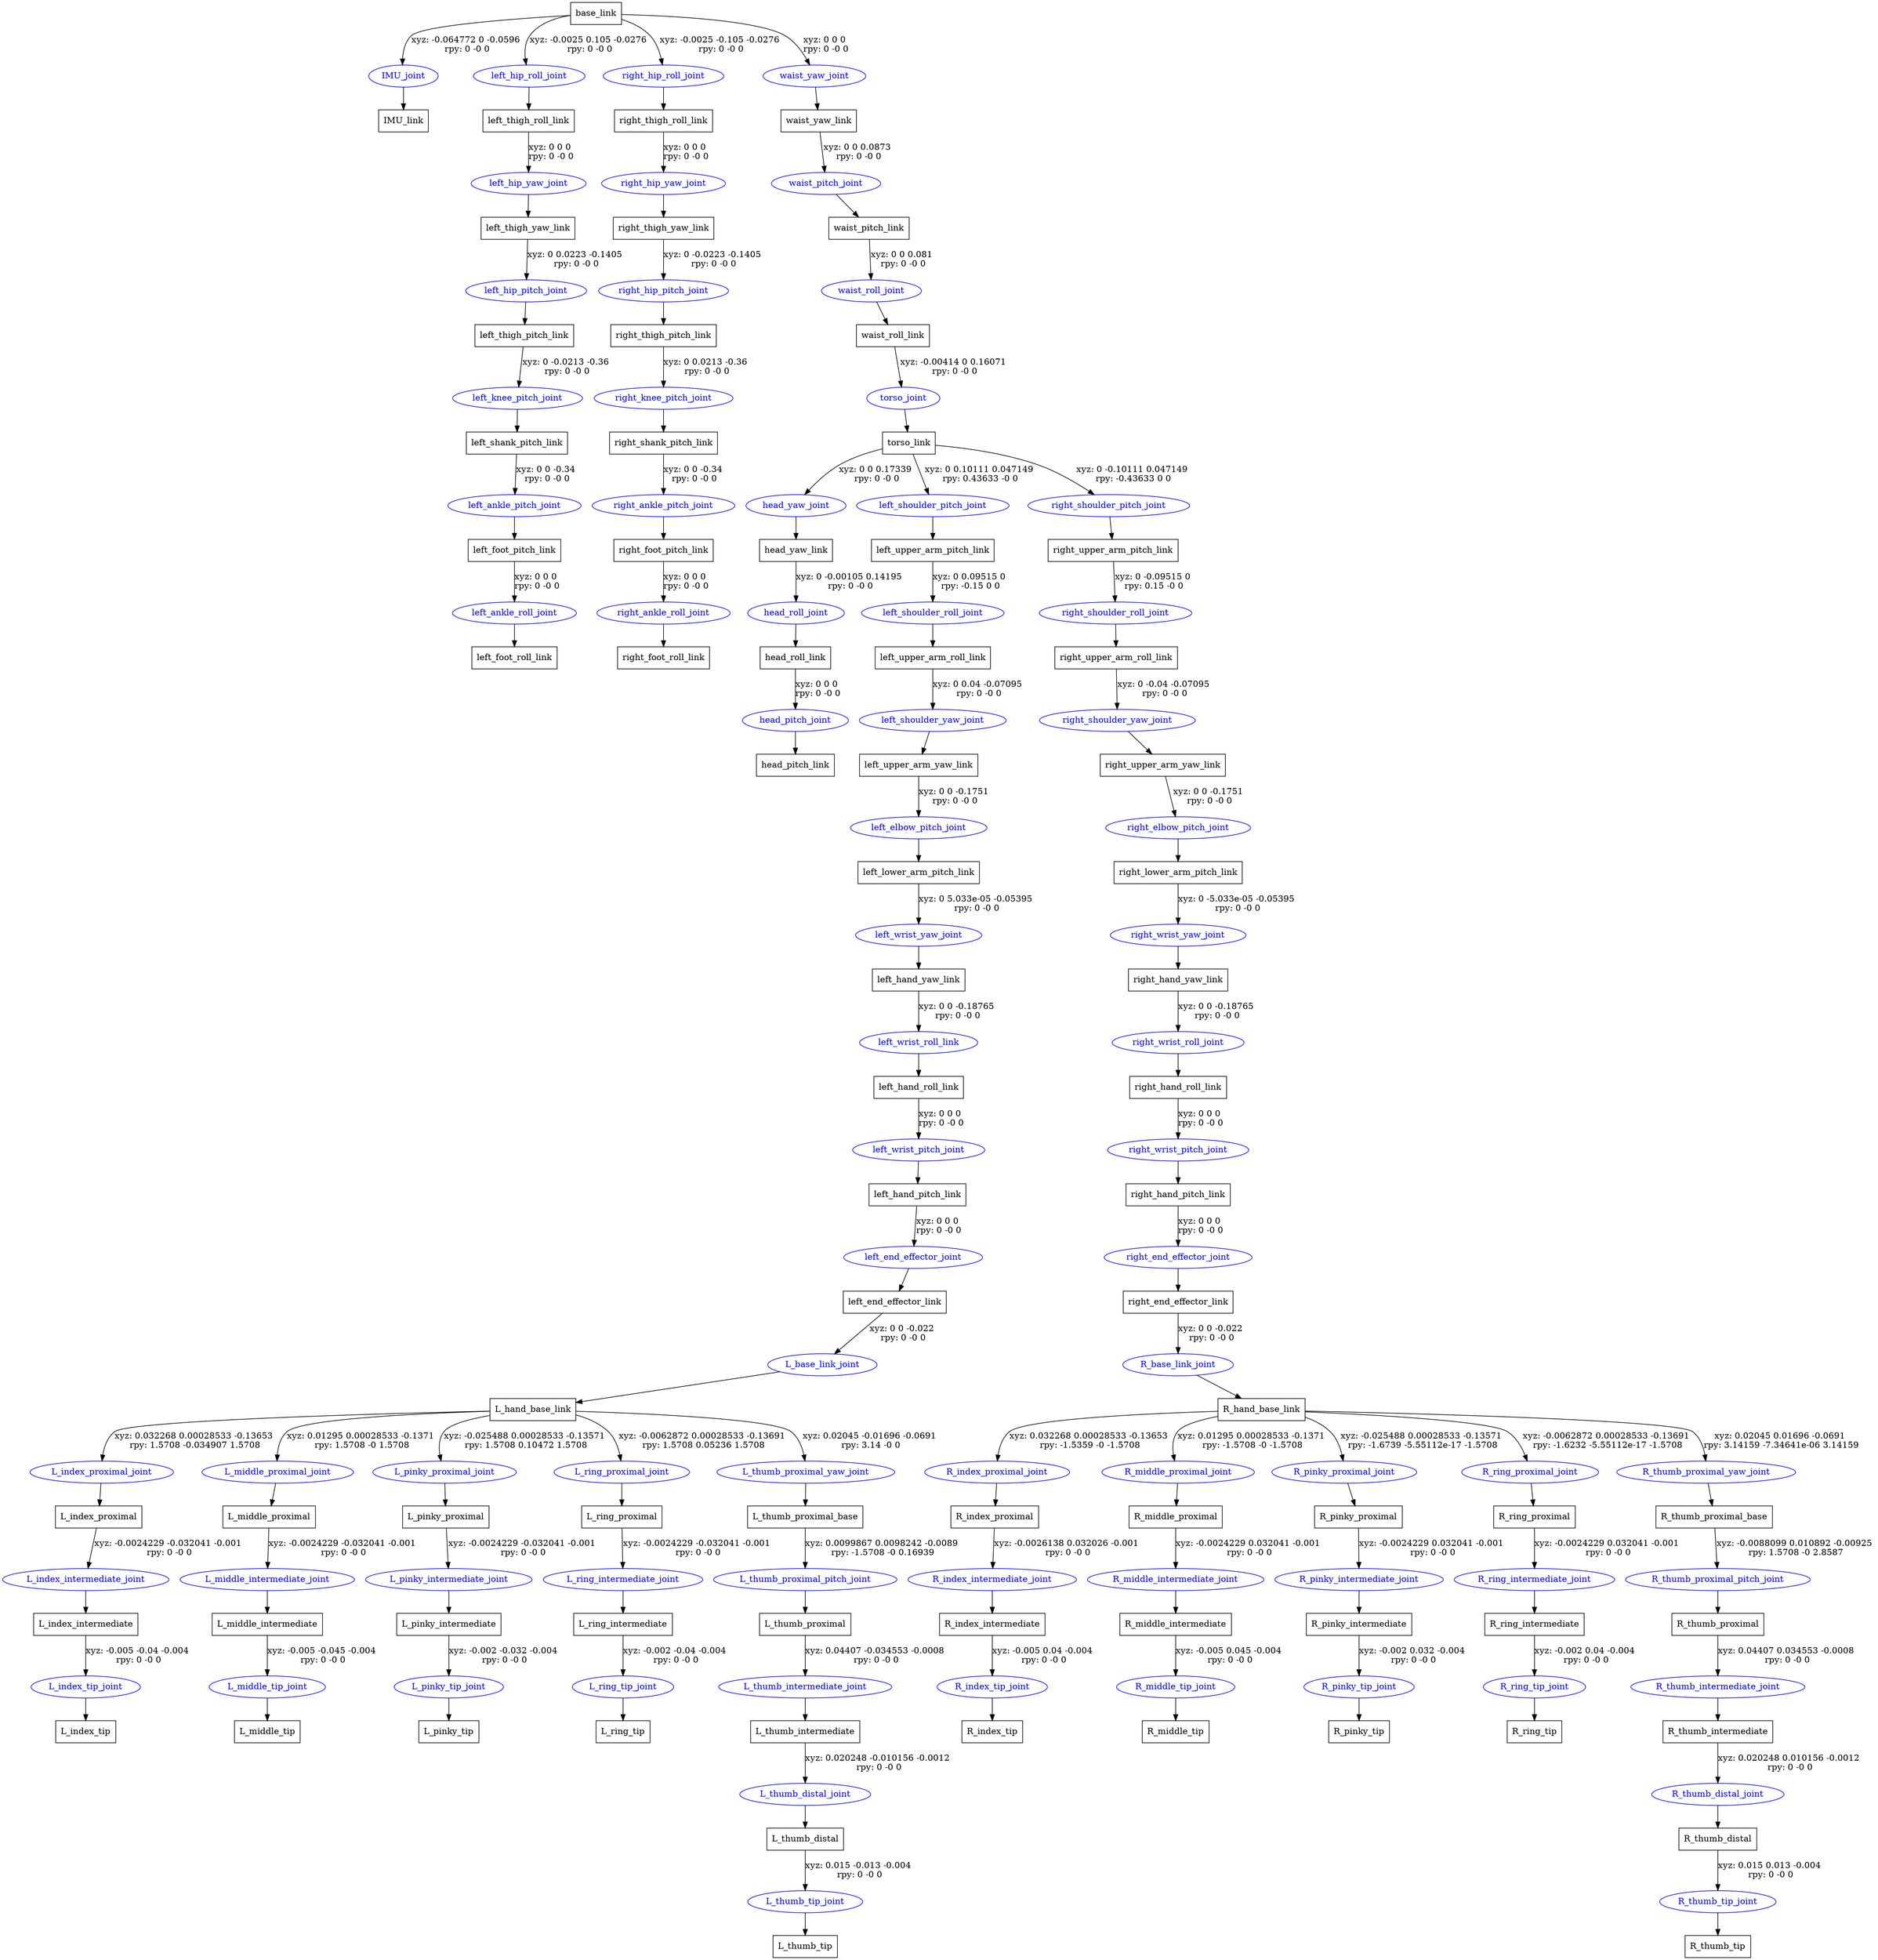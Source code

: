digraph G {
node [shape=box];
"base_link" [label="base_link"];
"IMU_link" [label="IMU_link"];
"left_thigh_roll_link" [label="left_thigh_roll_link"];
"left_thigh_yaw_link" [label="left_thigh_yaw_link"];
"left_thigh_pitch_link" [label="left_thigh_pitch_link"];
"left_shank_pitch_link" [label="left_shank_pitch_link"];
"left_foot_pitch_link" [label="left_foot_pitch_link"];
"left_foot_roll_link" [label="left_foot_roll_link"];
"right_thigh_roll_link" [label="right_thigh_roll_link"];
"right_thigh_yaw_link" [label="right_thigh_yaw_link"];
"right_thigh_pitch_link" [label="right_thigh_pitch_link"];
"right_shank_pitch_link" [label="right_shank_pitch_link"];
"right_foot_pitch_link" [label="right_foot_pitch_link"];
"right_foot_roll_link" [label="right_foot_roll_link"];
"waist_yaw_link" [label="waist_yaw_link"];
"waist_pitch_link" [label="waist_pitch_link"];
"waist_roll_link" [label="waist_roll_link"];
"torso_link" [label="torso_link"];
"head_yaw_link" [label="head_yaw_link"];
"head_roll_link" [label="head_roll_link"];
"head_pitch_link" [label="head_pitch_link"];
"left_upper_arm_pitch_link" [label="left_upper_arm_pitch_link"];
"left_upper_arm_roll_link" [label="left_upper_arm_roll_link"];
"left_upper_arm_yaw_link" [label="left_upper_arm_yaw_link"];
"left_lower_arm_pitch_link" [label="left_lower_arm_pitch_link"];
"left_hand_yaw_link" [label="left_hand_yaw_link"];
"left_hand_roll_link" [label="left_hand_roll_link"];
"left_hand_pitch_link" [label="left_hand_pitch_link"];
"left_end_effector_link" [label="left_end_effector_link"];
"L_hand_base_link" [label="L_hand_base_link"];
"L_index_proximal" [label="L_index_proximal"];
"L_index_intermediate" [label="L_index_intermediate"];
"L_index_tip" [label="L_index_tip"];
"L_middle_proximal" [label="L_middle_proximal"];
"L_middle_intermediate" [label="L_middle_intermediate"];
"L_middle_tip" [label="L_middle_tip"];
"L_pinky_proximal" [label="L_pinky_proximal"];
"L_pinky_intermediate" [label="L_pinky_intermediate"];
"L_pinky_tip" [label="L_pinky_tip"];
"L_ring_proximal" [label="L_ring_proximal"];
"L_ring_intermediate" [label="L_ring_intermediate"];
"L_ring_tip" [label="L_ring_tip"];
"L_thumb_proximal_base" [label="L_thumb_proximal_base"];
"L_thumb_proximal" [label="L_thumb_proximal"];
"L_thumb_intermediate" [label="L_thumb_intermediate"];
"L_thumb_distal" [label="L_thumb_distal"];
"L_thumb_tip" [label="L_thumb_tip"];
"right_upper_arm_pitch_link" [label="right_upper_arm_pitch_link"];
"right_upper_arm_roll_link" [label="right_upper_arm_roll_link"];
"right_upper_arm_yaw_link" [label="right_upper_arm_yaw_link"];
"right_lower_arm_pitch_link" [label="right_lower_arm_pitch_link"];
"right_hand_yaw_link" [label="right_hand_yaw_link"];
"right_hand_roll_link" [label="right_hand_roll_link"];
"right_hand_pitch_link" [label="right_hand_pitch_link"];
"right_end_effector_link" [label="right_end_effector_link"];
"R_hand_base_link" [label="R_hand_base_link"];
"R_index_proximal" [label="R_index_proximal"];
"R_index_intermediate" [label="R_index_intermediate"];
"R_index_tip" [label="R_index_tip"];
"R_middle_proximal" [label="R_middle_proximal"];
"R_middle_intermediate" [label="R_middle_intermediate"];
"R_middle_tip" [label="R_middle_tip"];
"R_pinky_proximal" [label="R_pinky_proximal"];
"R_pinky_intermediate" [label="R_pinky_intermediate"];
"R_pinky_tip" [label="R_pinky_tip"];
"R_ring_proximal" [label="R_ring_proximal"];
"R_ring_intermediate" [label="R_ring_intermediate"];
"R_ring_tip" [label="R_ring_tip"];
"R_thumb_proximal_base" [label="R_thumb_proximal_base"];
"R_thumb_proximal" [label="R_thumb_proximal"];
"R_thumb_intermediate" [label="R_thumb_intermediate"];
"R_thumb_distal" [label="R_thumb_distal"];
"R_thumb_tip" [label="R_thumb_tip"];
node [shape=ellipse, color=blue, fontcolor=blue];
"base_link" -> "IMU_joint" [label="xyz: -0.064772 0 -0.0596 \nrpy: 0 -0 0"]
"IMU_joint" -> "IMU_link"
"base_link" -> "left_hip_roll_joint" [label="xyz: -0.0025 0.105 -0.0276 \nrpy: 0 -0 0"]
"left_hip_roll_joint" -> "left_thigh_roll_link"
"left_thigh_roll_link" -> "left_hip_yaw_joint" [label="xyz: 0 0 0 \nrpy: 0 -0 0"]
"left_hip_yaw_joint" -> "left_thigh_yaw_link"
"left_thigh_yaw_link" -> "left_hip_pitch_joint" [label="xyz: 0 0.0223 -0.1405 \nrpy: 0 -0 0"]
"left_hip_pitch_joint" -> "left_thigh_pitch_link"
"left_thigh_pitch_link" -> "left_knee_pitch_joint" [label="xyz: 0 -0.0213 -0.36 \nrpy: 0 -0 0"]
"left_knee_pitch_joint" -> "left_shank_pitch_link"
"left_shank_pitch_link" -> "left_ankle_pitch_joint" [label="xyz: 0 0 -0.34 \nrpy: 0 -0 0"]
"left_ankle_pitch_joint" -> "left_foot_pitch_link"
"left_foot_pitch_link" -> "left_ankle_roll_joint" [label="xyz: 0 0 0 \nrpy: 0 -0 0"]
"left_ankle_roll_joint" -> "left_foot_roll_link"
"base_link" -> "right_hip_roll_joint" [label="xyz: -0.0025 -0.105 -0.0276 \nrpy: 0 -0 0"]
"right_hip_roll_joint" -> "right_thigh_roll_link"
"right_thigh_roll_link" -> "right_hip_yaw_joint" [label="xyz: 0 0 0 \nrpy: 0 -0 0"]
"right_hip_yaw_joint" -> "right_thigh_yaw_link"
"right_thigh_yaw_link" -> "right_hip_pitch_joint" [label="xyz: 0 -0.0223 -0.1405 \nrpy: 0 -0 0"]
"right_hip_pitch_joint" -> "right_thigh_pitch_link"
"right_thigh_pitch_link" -> "right_knee_pitch_joint" [label="xyz: 0 0.0213 -0.36 \nrpy: 0 -0 0"]
"right_knee_pitch_joint" -> "right_shank_pitch_link"
"right_shank_pitch_link" -> "right_ankle_pitch_joint" [label="xyz: 0 0 -0.34 \nrpy: 0 -0 0"]
"right_ankle_pitch_joint" -> "right_foot_pitch_link"
"right_foot_pitch_link" -> "right_ankle_roll_joint" [label="xyz: 0 0 0 \nrpy: 0 -0 0"]
"right_ankle_roll_joint" -> "right_foot_roll_link"
"base_link" -> "waist_yaw_joint" [label="xyz: 0 0 0 \nrpy: 0 -0 0"]
"waist_yaw_joint" -> "waist_yaw_link"
"waist_yaw_link" -> "waist_pitch_joint" [label="xyz: 0 0 0.0873 \nrpy: 0 -0 0"]
"waist_pitch_joint" -> "waist_pitch_link"
"waist_pitch_link" -> "waist_roll_joint" [label="xyz: 0 0 0.081 \nrpy: 0 -0 0"]
"waist_roll_joint" -> "waist_roll_link"
"waist_roll_link" -> "torso_joint" [label="xyz: -0.00414 0 0.16071 \nrpy: 0 -0 0"]
"torso_joint" -> "torso_link"
"torso_link" -> "head_yaw_joint" [label="xyz: 0 0 0.17339 \nrpy: 0 -0 0"]
"head_yaw_joint" -> "head_yaw_link"
"head_yaw_link" -> "head_roll_joint" [label="xyz: 0 -0.00105 0.14195 \nrpy: 0 -0 0"]
"head_roll_joint" -> "head_roll_link"
"head_roll_link" -> "head_pitch_joint" [label="xyz: 0 0 0 \nrpy: 0 -0 0"]
"head_pitch_joint" -> "head_pitch_link"
"torso_link" -> "left_shoulder_pitch_joint" [label="xyz: 0 0.10111 0.047149 \nrpy: 0.43633 -0 0"]
"left_shoulder_pitch_joint" -> "left_upper_arm_pitch_link"
"left_upper_arm_pitch_link" -> "left_shoulder_roll_joint" [label="xyz: 0 0.09515 0 \nrpy: -0.15 0 0"]
"left_shoulder_roll_joint" -> "left_upper_arm_roll_link"
"left_upper_arm_roll_link" -> "left_shoulder_yaw_joint" [label="xyz: 0 0.04 -0.07095 \nrpy: 0 -0 0"]
"left_shoulder_yaw_joint" -> "left_upper_arm_yaw_link"
"left_upper_arm_yaw_link" -> "left_elbow_pitch_joint" [label="xyz: 0 0 -0.1751 \nrpy: 0 -0 0"]
"left_elbow_pitch_joint" -> "left_lower_arm_pitch_link"
"left_lower_arm_pitch_link" -> "left_wrist_yaw_joint" [label="xyz: 0 5.033e-05 -0.05395 \nrpy: 0 -0 0"]
"left_wrist_yaw_joint" -> "left_hand_yaw_link"
"left_hand_yaw_link" -> "left_wrist_roll_link" [label="xyz: 0 0 -0.18765 \nrpy: 0 -0 0"]
"left_wrist_roll_link" -> "left_hand_roll_link"
"left_hand_roll_link" -> "left_wrist_pitch_joint" [label="xyz: 0 0 0 \nrpy: 0 -0 0"]
"left_wrist_pitch_joint" -> "left_hand_pitch_link"
"left_hand_pitch_link" -> "left_end_effector_joint" [label="xyz: 0 0 0 \nrpy: 0 -0 0"]
"left_end_effector_joint" -> "left_end_effector_link"
"left_end_effector_link" -> "L_base_link_joint" [label="xyz: 0 0 -0.022 \nrpy: 0 -0 0"]
"L_base_link_joint" -> "L_hand_base_link"
"L_hand_base_link" -> "L_index_proximal_joint" [label="xyz: 0.032268 0.00028533 -0.13653 \nrpy: 1.5708 -0.034907 1.5708"]
"L_index_proximal_joint" -> "L_index_proximal"
"L_index_proximal" -> "L_index_intermediate_joint" [label="xyz: -0.0024229 -0.032041 -0.001 \nrpy: 0 -0 0"]
"L_index_intermediate_joint" -> "L_index_intermediate"
"L_index_intermediate" -> "L_index_tip_joint" [label="xyz: -0.005 -0.04 -0.004 \nrpy: 0 -0 0"]
"L_index_tip_joint" -> "L_index_tip"
"L_hand_base_link" -> "L_middle_proximal_joint" [label="xyz: 0.01295 0.00028533 -0.1371 \nrpy: 1.5708 -0 1.5708"]
"L_middle_proximal_joint" -> "L_middle_proximal"
"L_middle_proximal" -> "L_middle_intermediate_joint" [label="xyz: -0.0024229 -0.032041 -0.001 \nrpy: 0 -0 0"]
"L_middle_intermediate_joint" -> "L_middle_intermediate"
"L_middle_intermediate" -> "L_middle_tip_joint" [label="xyz: -0.005 -0.045 -0.004 \nrpy: 0 -0 0"]
"L_middle_tip_joint" -> "L_middle_tip"
"L_hand_base_link" -> "L_pinky_proximal_joint" [label="xyz: -0.025488 0.00028533 -0.13571 \nrpy: 1.5708 0.10472 1.5708"]
"L_pinky_proximal_joint" -> "L_pinky_proximal"
"L_pinky_proximal" -> "L_pinky_intermediate_joint" [label="xyz: -0.0024229 -0.032041 -0.001 \nrpy: 0 -0 0"]
"L_pinky_intermediate_joint" -> "L_pinky_intermediate"
"L_pinky_intermediate" -> "L_pinky_tip_joint" [label="xyz: -0.002 -0.032 -0.004 \nrpy: 0 -0 0"]
"L_pinky_tip_joint" -> "L_pinky_tip"
"L_hand_base_link" -> "L_ring_proximal_joint" [label="xyz: -0.0062872 0.00028533 -0.13691 \nrpy: 1.5708 0.05236 1.5708"]
"L_ring_proximal_joint" -> "L_ring_proximal"
"L_ring_proximal" -> "L_ring_intermediate_joint" [label="xyz: -0.0024229 -0.032041 -0.001 \nrpy: 0 -0 0"]
"L_ring_intermediate_joint" -> "L_ring_intermediate"
"L_ring_intermediate" -> "L_ring_tip_joint" [label="xyz: -0.002 -0.04 -0.004 \nrpy: 0 -0 0"]
"L_ring_tip_joint" -> "L_ring_tip"
"L_hand_base_link" -> "L_thumb_proximal_yaw_joint" [label="xyz: 0.02045 -0.01696 -0.0691 \nrpy: 3.14 -0 0"]
"L_thumb_proximal_yaw_joint" -> "L_thumb_proximal_base"
"L_thumb_proximal_base" -> "L_thumb_proximal_pitch_joint" [label="xyz: 0.0099867 0.0098242 -0.0089 \nrpy: -1.5708 -0 0.16939"]
"L_thumb_proximal_pitch_joint" -> "L_thumb_proximal"
"L_thumb_proximal" -> "L_thumb_intermediate_joint" [label="xyz: 0.04407 -0.034553 -0.0008 \nrpy: 0 -0 0"]
"L_thumb_intermediate_joint" -> "L_thumb_intermediate"
"L_thumb_intermediate" -> "L_thumb_distal_joint" [label="xyz: 0.020248 -0.010156 -0.0012 \nrpy: 0 -0 0"]
"L_thumb_distal_joint" -> "L_thumb_distal"
"L_thumb_distal" -> "L_thumb_tip_joint" [label="xyz: 0.015 -0.013 -0.004 \nrpy: 0 -0 0"]
"L_thumb_tip_joint" -> "L_thumb_tip"
"torso_link" -> "right_shoulder_pitch_joint" [label="xyz: 0 -0.10111 0.047149 \nrpy: -0.43633 0 0"]
"right_shoulder_pitch_joint" -> "right_upper_arm_pitch_link"
"right_upper_arm_pitch_link" -> "right_shoulder_roll_joint" [label="xyz: 0 -0.09515 0 \nrpy: 0.15 -0 0"]
"right_shoulder_roll_joint" -> "right_upper_arm_roll_link"
"right_upper_arm_roll_link" -> "right_shoulder_yaw_joint" [label="xyz: 0 -0.04 -0.07095 \nrpy: 0 -0 0"]
"right_shoulder_yaw_joint" -> "right_upper_arm_yaw_link"
"right_upper_arm_yaw_link" -> "right_elbow_pitch_joint" [label="xyz: 0 0 -0.1751 \nrpy: 0 -0 0"]
"right_elbow_pitch_joint" -> "right_lower_arm_pitch_link"
"right_lower_arm_pitch_link" -> "right_wrist_yaw_joint" [label="xyz: 0 -5.033e-05 -0.05395 \nrpy: 0 -0 0"]
"right_wrist_yaw_joint" -> "right_hand_yaw_link"
"right_hand_yaw_link" -> "right_wrist_roll_joint" [label="xyz: 0 0 -0.18765 \nrpy: 0 -0 0"]
"right_wrist_roll_joint" -> "right_hand_roll_link"
"right_hand_roll_link" -> "right_wrist_pitch_joint" [label="xyz: 0 0 0 \nrpy: 0 -0 0"]
"right_wrist_pitch_joint" -> "right_hand_pitch_link"
"right_hand_pitch_link" -> "right_end_effector_joint" [label="xyz: 0 0 0 \nrpy: 0 -0 0"]
"right_end_effector_joint" -> "right_end_effector_link"
"right_end_effector_link" -> "R_base_link_joint" [label="xyz: 0 0 -0.022 \nrpy: 0 -0 0"]
"R_base_link_joint" -> "R_hand_base_link"
"R_hand_base_link" -> "R_index_proximal_joint" [label="xyz: 0.032268 0.00028533 -0.13653 \nrpy: -1.5359 -0 -1.5708"]
"R_index_proximal_joint" -> "R_index_proximal"
"R_index_proximal" -> "R_index_intermediate_joint" [label="xyz: -0.0026138 0.032026 -0.001 \nrpy: 0 -0 0"]
"R_index_intermediate_joint" -> "R_index_intermediate"
"R_index_intermediate" -> "R_index_tip_joint" [label="xyz: -0.005 0.04 -0.004 \nrpy: 0 -0 0"]
"R_index_tip_joint" -> "R_index_tip"
"R_hand_base_link" -> "R_middle_proximal_joint" [label="xyz: 0.01295 0.00028533 -0.1371 \nrpy: -1.5708 -0 -1.5708"]
"R_middle_proximal_joint" -> "R_middle_proximal"
"R_middle_proximal" -> "R_middle_intermediate_joint" [label="xyz: -0.0024229 0.032041 -0.001 \nrpy: 0 -0 0"]
"R_middle_intermediate_joint" -> "R_middle_intermediate"
"R_middle_intermediate" -> "R_middle_tip_joint" [label="xyz: -0.005 0.045 -0.004 \nrpy: 0 -0 0"]
"R_middle_tip_joint" -> "R_middle_tip"
"R_hand_base_link" -> "R_pinky_proximal_joint" [label="xyz: -0.025488 0.00028533 -0.13571 \nrpy: -1.6739 -5.55112e-17 -1.5708"]
"R_pinky_proximal_joint" -> "R_pinky_proximal"
"R_pinky_proximal" -> "R_pinky_intermediate_joint" [label="xyz: -0.0024229 0.032041 -0.001 \nrpy: 0 -0 0"]
"R_pinky_intermediate_joint" -> "R_pinky_intermediate"
"R_pinky_intermediate" -> "R_pinky_tip_joint" [label="xyz: -0.002 0.032 -0.004 \nrpy: 0 -0 0"]
"R_pinky_tip_joint" -> "R_pinky_tip"
"R_hand_base_link" -> "R_ring_proximal_joint" [label="xyz: -0.0062872 0.00028533 -0.13691 \nrpy: -1.6232 -5.55112e-17 -1.5708"]
"R_ring_proximal_joint" -> "R_ring_proximal"
"R_ring_proximal" -> "R_ring_intermediate_joint" [label="xyz: -0.0024229 0.032041 -0.001 \nrpy: 0 -0 0"]
"R_ring_intermediate_joint" -> "R_ring_intermediate"
"R_ring_intermediate" -> "R_ring_tip_joint" [label="xyz: -0.002 0.04 -0.004 \nrpy: 0 -0 0"]
"R_ring_tip_joint" -> "R_ring_tip"
"R_hand_base_link" -> "R_thumb_proximal_yaw_joint" [label="xyz: 0.02045 0.01696 -0.0691 \nrpy: 3.14159 -7.34641e-06 3.14159"]
"R_thumb_proximal_yaw_joint" -> "R_thumb_proximal_base"
"R_thumb_proximal_base" -> "R_thumb_proximal_pitch_joint" [label="xyz: -0.0088099 0.010892 -0.00925 \nrpy: 1.5708 -0 2.8587"]
"R_thumb_proximal_pitch_joint" -> "R_thumb_proximal"
"R_thumb_proximal" -> "R_thumb_intermediate_joint" [label="xyz: 0.04407 0.034553 -0.0008 \nrpy: 0 -0 0"]
"R_thumb_intermediate_joint" -> "R_thumb_intermediate"
"R_thumb_intermediate" -> "R_thumb_distal_joint" [label="xyz: 0.020248 0.010156 -0.0012 \nrpy: 0 -0 0"]
"R_thumb_distal_joint" -> "R_thumb_distal"
"R_thumb_distal" -> "R_thumb_tip_joint" [label="xyz: 0.015 0.013 -0.004 \nrpy: 0 -0 0"]
"R_thumb_tip_joint" -> "R_thumb_tip"
}
